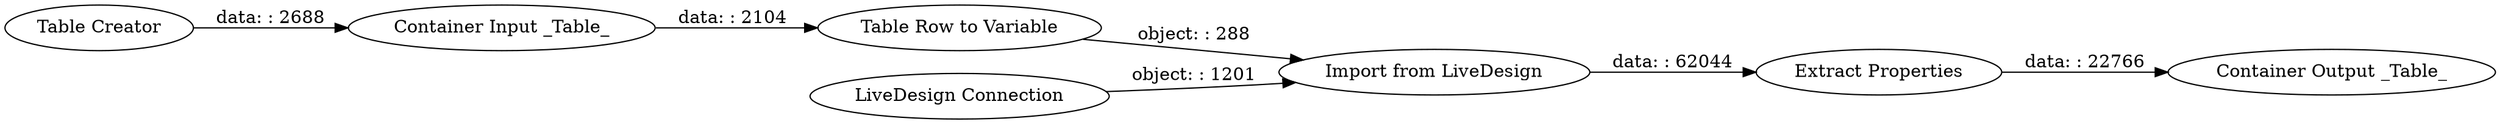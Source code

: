 digraph {
	"-7126573532666674065_15272" [label="Import from LiveDesign"]
	"-7126573532666674065_15269" [label="Table Row to Variable"]
	"-7126573532666674065_1" [label="Container Input _Table_"]
	"-7126573532666674065_15274" [label="Extract Properties"]
	"-7126573532666674065_2" [label="Container Output _Table_"]
	"-7126573532666674065_15270" [label="Table Creator"]
	"-7126573532666674065_15273" [label="LiveDesign Connection"]
	"-7126573532666674065_15273" -> "-7126573532666674065_15272" [label="object: : 1201"]
	"-7126573532666674065_15269" -> "-7126573532666674065_15272" [label="object: : 288"]
	"-7126573532666674065_1" -> "-7126573532666674065_15269" [label="data: : 2104"]
	"-7126573532666674065_15274" -> "-7126573532666674065_2" [label="data: : 22766"]
	"-7126573532666674065_15272" -> "-7126573532666674065_15274" [label="data: : 62044"]
	"-7126573532666674065_15270" -> "-7126573532666674065_1" [label="data: : 2688"]
	rankdir=LR
}
